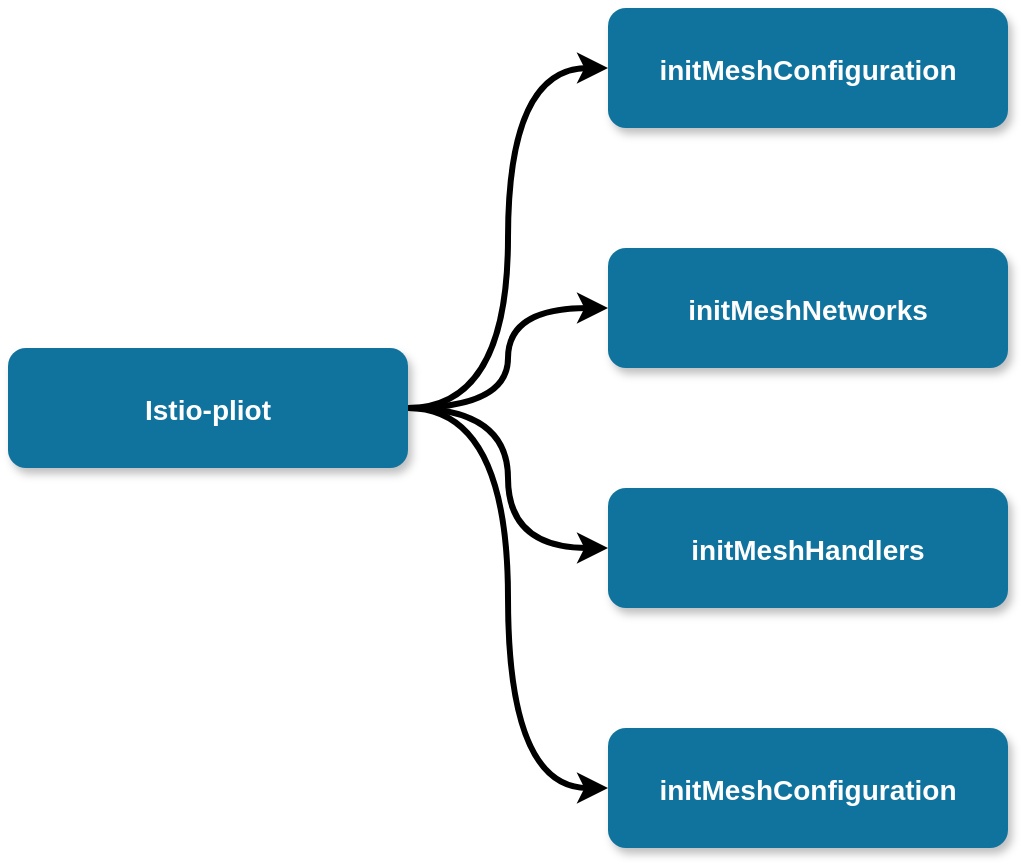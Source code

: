 <mxfile version="12.9.12" type="github">
  <diagram name="Page-1" id="97916047-d0de-89f5-080d-49f4d83e522f">
    <mxGraphModel dx="1426" dy="727" grid="1" gridSize="10" guides="1" tooltips="1" connect="1" arrows="1" fold="1" page="1" pageScale="1.5" pageWidth="1169" pageHeight="827" background="#ffffff" math="0" shadow="0">
      <root>
        <mxCell id="0" />
        <mxCell id="1" parent="0" />
        <mxCell id="pu0gVsfQe49mKNLwU6cX-56" style="edgeStyle=orthogonalEdgeStyle;rounded=0;orthogonalLoop=1;jettySize=auto;html=1;exitX=1;exitY=0.5;exitDx=0;exitDy=0;entryX=0;entryY=0.5;entryDx=0;entryDy=0;strokeWidth=3;curved=1;" edge="1" parent="1" source="7" target="pu0gVsfQe49mKNLwU6cX-55">
          <mxGeometry relative="1" as="geometry" />
        </mxCell>
        <mxCell id="pu0gVsfQe49mKNLwU6cX-61" style="edgeStyle=orthogonalEdgeStyle;curved=1;rounded=0;orthogonalLoop=1;jettySize=auto;html=1;exitX=1;exitY=0.5;exitDx=0;exitDy=0;strokeWidth=3;" edge="1" parent="1" source="7" target="pu0gVsfQe49mKNLwU6cX-57">
          <mxGeometry relative="1" as="geometry" />
        </mxCell>
        <mxCell id="pu0gVsfQe49mKNLwU6cX-62" style="edgeStyle=orthogonalEdgeStyle;curved=1;rounded=0;orthogonalLoop=1;jettySize=auto;html=1;exitX=1;exitY=0.5;exitDx=0;exitDy=0;entryX=0;entryY=0.5;entryDx=0;entryDy=0;strokeWidth=3;" edge="1" parent="1" source="7" target="pu0gVsfQe49mKNLwU6cX-59">
          <mxGeometry relative="1" as="geometry" />
        </mxCell>
        <mxCell id="pu0gVsfQe49mKNLwU6cX-63" style="edgeStyle=orthogonalEdgeStyle;curved=1;rounded=0;orthogonalLoop=1;jettySize=auto;html=1;exitX=1;exitY=0.5;exitDx=0;exitDy=0;entryX=0;entryY=0.5;entryDx=0;entryDy=0;strokeWidth=3;" edge="1" parent="1" source="7" target="pu0gVsfQe49mKNLwU6cX-58">
          <mxGeometry relative="1" as="geometry" />
        </mxCell>
        <mxCell id="7" value="Istio-pliot" style="rounded=1;fillColor=#10739E;strokeColor=none;shadow=1;gradientColor=none;fontStyle=1;fontColor=#FFFFFF;fontSize=14;" parent="1" vertex="1">
          <mxGeometry x="70" y="250" width="200" height="60" as="geometry" />
        </mxCell>
        <mxCell id="pu0gVsfQe49mKNLwU6cX-55" value="initMeshConfiguration" style="rounded=1;fillColor=#10739E;strokeColor=none;shadow=1;gradientColor=none;fontStyle=1;fontColor=#FFFFFF;fontSize=14;" vertex="1" parent="1">
          <mxGeometry x="370" y="80" width="200" height="60" as="geometry" />
        </mxCell>
        <mxCell id="pu0gVsfQe49mKNLwU6cX-57" value="initMeshNetworks" style="rounded=1;fillColor=#10739E;strokeColor=none;shadow=1;gradientColor=none;fontStyle=1;fontColor=#FFFFFF;fontSize=14;" vertex="1" parent="1">
          <mxGeometry x="370" y="200" width="200" height="60" as="geometry" />
        </mxCell>
        <mxCell id="pu0gVsfQe49mKNLwU6cX-58" value="initMeshConfiguration" style="rounded=1;fillColor=#10739E;strokeColor=none;shadow=1;gradientColor=none;fontStyle=1;fontColor=#FFFFFF;fontSize=14;" vertex="1" parent="1">
          <mxGeometry x="370" y="440" width="200" height="60" as="geometry" />
        </mxCell>
        <mxCell id="pu0gVsfQe49mKNLwU6cX-59" value="initMeshHandlers" style="rounded=1;fillColor=#10739E;strokeColor=none;shadow=1;gradientColor=none;fontStyle=1;fontColor=#FFFFFF;fontSize=14;" vertex="1" parent="1">
          <mxGeometry x="370" y="320" width="200" height="60" as="geometry" />
        </mxCell>
      </root>
    </mxGraphModel>
  </diagram>
</mxfile>
